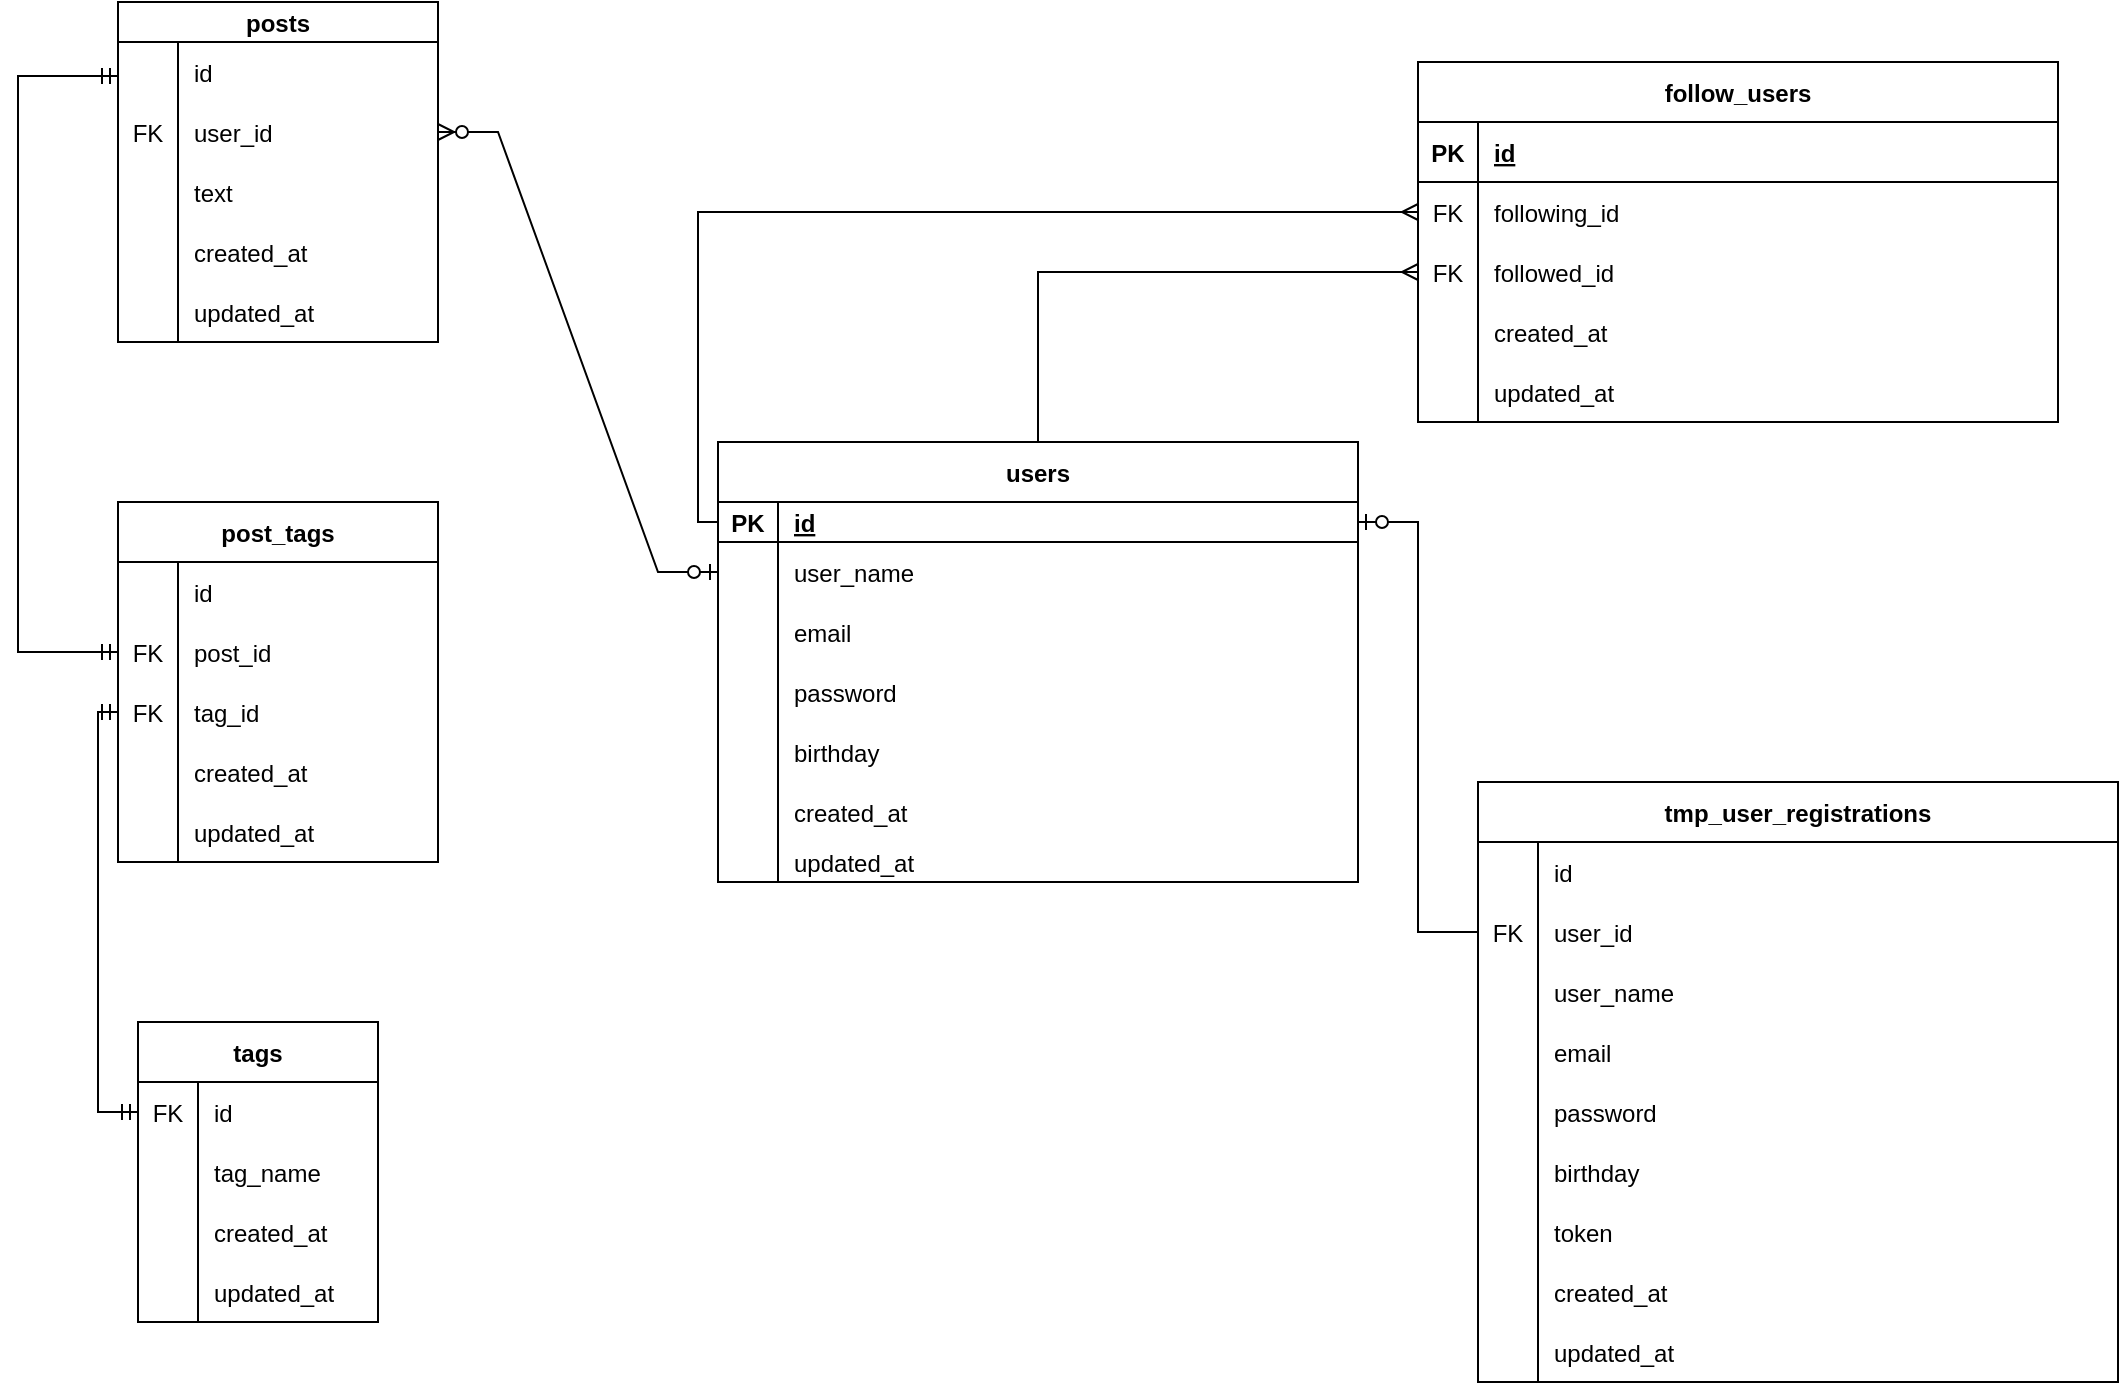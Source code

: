 <mxfile version="20.6.0" type="device"><diagram id="R2lEEEUBdFMjLlhIrx00" name="Page-1"><mxGraphModel dx="1038" dy="539" grid="1" gridSize="10" guides="1" tooltips="1" connect="1" arrows="1" fold="1" page="1" pageScale="1" pageWidth="1169" pageHeight="827" math="0" shadow="0" extFonts="Permanent Marker^https://fonts.googleapis.com/css?family=Permanent+Marker"><root><mxCell id="0"/><mxCell id="1" parent="0"/><mxCell id="C-Agf7aesDz0d-9q3LME-55" value="users" style="shape=table;startSize=30;container=1;collapsible=1;childLayout=tableLayout;fixedRows=1;rowLines=0;fontStyle=1;align=center;resizeLast=1;" parent="1" vertex="1"><mxGeometry x="460" y="260" width="320" height="220" as="geometry"/></mxCell><mxCell id="C-Agf7aesDz0d-9q3LME-56" value="" style="shape=tableRow;horizontal=0;startSize=0;swimlaneHead=0;swimlaneBody=0;fillColor=none;collapsible=0;dropTarget=0;points=[[0,0.5],[1,0.5]];portConstraint=eastwest;top=0;left=0;right=0;bottom=1;" parent="C-Agf7aesDz0d-9q3LME-55" vertex="1"><mxGeometry y="30" width="320" height="20" as="geometry"/></mxCell><mxCell id="C-Agf7aesDz0d-9q3LME-57" value="PK" style="shape=partialRectangle;overflow=hidden;connectable=0;fillColor=none;top=0;left=0;bottom=0;right=0;fontStyle=1;" parent="C-Agf7aesDz0d-9q3LME-56" vertex="1"><mxGeometry width="30" height="20" as="geometry"><mxRectangle width="30" height="20" as="alternateBounds"/></mxGeometry></mxCell><mxCell id="C-Agf7aesDz0d-9q3LME-58" value="id" style="shape=partialRectangle;overflow=hidden;connectable=0;fillColor=none;align=left;top=0;left=0;bottom=0;right=0;spacingLeft=6;fontStyle=5;" parent="C-Agf7aesDz0d-9q3LME-56" vertex="1"><mxGeometry x="30" width="290" height="20" as="geometry"><mxRectangle width="290" height="20" as="alternateBounds"/></mxGeometry></mxCell><mxCell id="C-Agf7aesDz0d-9q3LME-59" value="" style="shape=tableRow;horizontal=0;startSize=0;swimlaneHead=0;swimlaneBody=0;fillColor=none;collapsible=0;dropTarget=0;points=[[0,0.5],[1,0.5]];portConstraint=eastwest;top=0;left=0;right=0;bottom=0;" parent="C-Agf7aesDz0d-9q3LME-55" vertex="1"><mxGeometry y="50" width="320" height="30" as="geometry"/></mxCell><mxCell id="C-Agf7aesDz0d-9q3LME-60" value="" style="shape=partialRectangle;overflow=hidden;connectable=0;fillColor=none;top=0;left=0;bottom=0;right=0;" parent="C-Agf7aesDz0d-9q3LME-59" vertex="1"><mxGeometry width="30" height="30" as="geometry"><mxRectangle width="30" height="30" as="alternateBounds"/></mxGeometry></mxCell><mxCell id="C-Agf7aesDz0d-9q3LME-61" value="user_name " style="shape=partialRectangle;overflow=hidden;connectable=0;fillColor=none;align=left;top=0;left=0;bottom=0;right=0;spacingLeft=6;" parent="C-Agf7aesDz0d-9q3LME-59" vertex="1"><mxGeometry x="30" width="290" height="30" as="geometry"><mxRectangle width="290" height="30" as="alternateBounds"/></mxGeometry></mxCell><mxCell id="C-Agf7aesDz0d-9q3LME-62" value="" style="shape=tableRow;horizontal=0;startSize=0;swimlaneHead=0;swimlaneBody=0;fillColor=none;collapsible=0;dropTarget=0;points=[[0,0.5],[1,0.5]];portConstraint=eastwest;top=0;left=0;right=0;bottom=0;" parent="C-Agf7aesDz0d-9q3LME-55" vertex="1"><mxGeometry y="80" width="320" height="30" as="geometry"/></mxCell><mxCell id="C-Agf7aesDz0d-9q3LME-63" value="" style="shape=partialRectangle;overflow=hidden;connectable=0;fillColor=none;top=0;left=0;bottom=0;right=0;" parent="C-Agf7aesDz0d-9q3LME-62" vertex="1"><mxGeometry width="30" height="30" as="geometry"><mxRectangle width="30" height="30" as="alternateBounds"/></mxGeometry></mxCell><mxCell id="C-Agf7aesDz0d-9q3LME-64" value="email" style="shape=partialRectangle;overflow=hidden;connectable=0;fillColor=none;align=left;top=0;left=0;bottom=0;right=0;spacingLeft=6;" parent="C-Agf7aesDz0d-9q3LME-62" vertex="1"><mxGeometry x="30" width="290" height="30" as="geometry"><mxRectangle width="290" height="30" as="alternateBounds"/></mxGeometry></mxCell><mxCell id="C-Agf7aesDz0d-9q3LME-65" value="" style="shape=tableRow;horizontal=0;startSize=0;swimlaneHead=0;swimlaneBody=0;fillColor=none;collapsible=0;dropTarget=0;points=[[0,0.5],[1,0.5]];portConstraint=eastwest;top=0;left=0;right=0;bottom=0;" parent="C-Agf7aesDz0d-9q3LME-55" vertex="1"><mxGeometry y="110" width="320" height="30" as="geometry"/></mxCell><mxCell id="C-Agf7aesDz0d-9q3LME-66" value="" style="shape=partialRectangle;overflow=hidden;connectable=0;fillColor=none;top=0;left=0;bottom=0;right=0;" parent="C-Agf7aesDz0d-9q3LME-65" vertex="1"><mxGeometry width="30" height="30" as="geometry"><mxRectangle width="30" height="30" as="alternateBounds"/></mxGeometry></mxCell><mxCell id="C-Agf7aesDz0d-9q3LME-67" value="password" style="shape=partialRectangle;overflow=hidden;connectable=0;fillColor=none;align=left;top=0;left=0;bottom=0;right=0;spacingLeft=6;" parent="C-Agf7aesDz0d-9q3LME-65" vertex="1"><mxGeometry x="30" width="290" height="30" as="geometry"><mxRectangle width="290" height="30" as="alternateBounds"/></mxGeometry></mxCell><mxCell id="C-Agf7aesDz0d-9q3LME-68" value="" style="shape=tableRow;horizontal=0;startSize=0;swimlaneHead=0;swimlaneBody=0;fillColor=none;collapsible=0;dropTarget=0;points=[[0,0.5],[1,0.5]];portConstraint=eastwest;top=0;left=0;right=0;bottom=0;" parent="C-Agf7aesDz0d-9q3LME-55" vertex="1"><mxGeometry y="140" width="320" height="30" as="geometry"/></mxCell><mxCell id="C-Agf7aesDz0d-9q3LME-69" value="" style="shape=partialRectangle;overflow=hidden;connectable=0;fillColor=none;top=0;left=0;bottom=0;right=0;" parent="C-Agf7aesDz0d-9q3LME-68" vertex="1"><mxGeometry width="30" height="30" as="geometry"><mxRectangle width="30" height="30" as="alternateBounds"/></mxGeometry></mxCell><mxCell id="C-Agf7aesDz0d-9q3LME-70" value="birthday" style="shape=partialRectangle;overflow=hidden;connectable=0;fillColor=none;align=left;top=0;left=0;bottom=0;right=0;spacingLeft=6;" parent="C-Agf7aesDz0d-9q3LME-68" vertex="1"><mxGeometry x="30" width="290" height="30" as="geometry"><mxRectangle width="290" height="30" as="alternateBounds"/></mxGeometry></mxCell><mxCell id="C-Agf7aesDz0d-9q3LME-71" value="" style="shape=tableRow;horizontal=0;startSize=0;swimlaneHead=0;swimlaneBody=0;fillColor=none;collapsible=0;dropTarget=0;points=[[0,0.5],[1,0.5]];portConstraint=eastwest;top=0;left=0;right=0;bottom=0;" parent="C-Agf7aesDz0d-9q3LME-55" vertex="1"><mxGeometry y="170" width="320" height="30" as="geometry"/></mxCell><mxCell id="C-Agf7aesDz0d-9q3LME-72" value="" style="shape=partialRectangle;overflow=hidden;connectable=0;fillColor=none;top=0;left=0;bottom=0;right=0;" parent="C-Agf7aesDz0d-9q3LME-71" vertex="1"><mxGeometry width="30" height="30" as="geometry"><mxRectangle width="30" height="30" as="alternateBounds"/></mxGeometry></mxCell><mxCell id="C-Agf7aesDz0d-9q3LME-73" value="created_at" style="shape=partialRectangle;overflow=hidden;connectable=0;fillColor=none;align=left;top=0;left=0;bottom=0;right=0;spacingLeft=6;" parent="C-Agf7aesDz0d-9q3LME-71" vertex="1"><mxGeometry x="30" width="290" height="30" as="geometry"><mxRectangle width="290" height="30" as="alternateBounds"/></mxGeometry></mxCell><mxCell id="C-Agf7aesDz0d-9q3LME-74" value="" style="shape=tableRow;horizontal=0;startSize=0;swimlaneHead=0;swimlaneBody=0;fillColor=none;collapsible=0;dropTarget=0;points=[[0,0.5],[1,0.5]];portConstraint=eastwest;top=0;left=0;right=0;bottom=0;" parent="C-Agf7aesDz0d-9q3LME-55" vertex="1"><mxGeometry y="200" width="320" height="20" as="geometry"/></mxCell><mxCell id="C-Agf7aesDz0d-9q3LME-75" value="" style="shape=partialRectangle;overflow=hidden;connectable=0;fillColor=none;top=0;left=0;bottom=0;right=0;" parent="C-Agf7aesDz0d-9q3LME-74" vertex="1"><mxGeometry width="30" height="20" as="geometry"><mxRectangle width="30" height="20" as="alternateBounds"/></mxGeometry></mxCell><mxCell id="C-Agf7aesDz0d-9q3LME-76" value="updated_at" style="shape=partialRectangle;overflow=hidden;connectable=0;fillColor=none;align=left;top=0;left=0;bottom=0;right=0;spacingLeft=6;" parent="C-Agf7aesDz0d-9q3LME-74" vertex="1"><mxGeometry x="30" width="290" height="20" as="geometry"><mxRectangle width="290" height="20" as="alternateBounds"/></mxGeometry></mxCell><mxCell id="gJpqxxcODaMfAegwMr7D-1" value="follow_users" style="shape=table;startSize=30;container=1;collapsible=1;childLayout=tableLayout;fixedRows=1;rowLines=0;fontStyle=1;align=center;resizeLast=1;" vertex="1" parent="1"><mxGeometry x="810" y="70" width="320" height="180" as="geometry"/></mxCell><mxCell id="gJpqxxcODaMfAegwMr7D-2" value="" style="shape=tableRow;horizontal=0;startSize=0;swimlaneHead=0;swimlaneBody=0;fillColor=none;collapsible=0;dropTarget=0;points=[[0,0.5],[1,0.5]];portConstraint=eastwest;top=0;left=0;right=0;bottom=1;" vertex="1" parent="gJpqxxcODaMfAegwMr7D-1"><mxGeometry y="30" width="320" height="30" as="geometry"/></mxCell><mxCell id="gJpqxxcODaMfAegwMr7D-3" value="PK" style="shape=partialRectangle;overflow=hidden;connectable=0;fillColor=none;top=0;left=0;bottom=0;right=0;fontStyle=1;" vertex="1" parent="gJpqxxcODaMfAegwMr7D-2"><mxGeometry width="30" height="30" as="geometry"><mxRectangle width="30" height="30" as="alternateBounds"/></mxGeometry></mxCell><mxCell id="gJpqxxcODaMfAegwMr7D-4" value="id" style="shape=partialRectangle;overflow=hidden;connectable=0;fillColor=none;align=left;top=0;left=0;bottom=0;right=0;spacingLeft=6;fontStyle=5;" vertex="1" parent="gJpqxxcODaMfAegwMr7D-2"><mxGeometry x="30" width="290" height="30" as="geometry"><mxRectangle width="290" height="30" as="alternateBounds"/></mxGeometry></mxCell><mxCell id="gJpqxxcODaMfAegwMr7D-5" value="" style="shape=tableRow;horizontal=0;startSize=0;swimlaneHead=0;swimlaneBody=0;fillColor=none;collapsible=0;dropTarget=0;points=[[0,0.5],[1,0.5]];portConstraint=eastwest;top=0;left=0;right=0;bottom=0;" vertex="1" parent="gJpqxxcODaMfAegwMr7D-1"><mxGeometry y="60" width="320" height="30" as="geometry"/></mxCell><mxCell id="gJpqxxcODaMfAegwMr7D-6" value="FK" style="shape=partialRectangle;overflow=hidden;connectable=0;fillColor=none;top=0;left=0;bottom=0;right=0;" vertex="1" parent="gJpqxxcODaMfAegwMr7D-5"><mxGeometry width="30" height="30" as="geometry"><mxRectangle width="30" height="30" as="alternateBounds"/></mxGeometry></mxCell><mxCell id="gJpqxxcODaMfAegwMr7D-7" value="following_id" style="shape=partialRectangle;overflow=hidden;connectable=0;fillColor=none;align=left;top=0;left=0;bottom=0;right=0;spacingLeft=6;" vertex="1" parent="gJpqxxcODaMfAegwMr7D-5"><mxGeometry x="30" width="290" height="30" as="geometry"><mxRectangle width="290" height="30" as="alternateBounds"/></mxGeometry></mxCell><mxCell id="gJpqxxcODaMfAegwMr7D-8" value="" style="shape=tableRow;horizontal=0;startSize=0;swimlaneHead=0;swimlaneBody=0;fillColor=none;collapsible=0;dropTarget=0;points=[[0,0.5],[1,0.5]];portConstraint=eastwest;top=0;left=0;right=0;bottom=0;" vertex="1" parent="gJpqxxcODaMfAegwMr7D-1"><mxGeometry y="90" width="320" height="30" as="geometry"/></mxCell><mxCell id="gJpqxxcODaMfAegwMr7D-9" value="FK" style="shape=partialRectangle;overflow=hidden;connectable=0;fillColor=none;top=0;left=0;bottom=0;right=0;" vertex="1" parent="gJpqxxcODaMfAegwMr7D-8"><mxGeometry width="30" height="30" as="geometry"><mxRectangle width="30" height="30" as="alternateBounds"/></mxGeometry></mxCell><mxCell id="gJpqxxcODaMfAegwMr7D-10" value="followed_id" style="shape=partialRectangle;overflow=hidden;connectable=0;fillColor=none;align=left;top=0;left=0;bottom=0;right=0;spacingLeft=6;" vertex="1" parent="gJpqxxcODaMfAegwMr7D-8"><mxGeometry x="30" width="290" height="30" as="geometry"><mxRectangle width="290" height="30" as="alternateBounds"/></mxGeometry></mxCell><mxCell id="gJpqxxcODaMfAegwMr7D-11" value="" style="shape=tableRow;horizontal=0;startSize=0;swimlaneHead=0;swimlaneBody=0;fillColor=none;collapsible=0;dropTarget=0;points=[[0,0.5],[1,0.5]];portConstraint=eastwest;top=0;left=0;right=0;bottom=0;" vertex="1" parent="gJpqxxcODaMfAegwMr7D-1"><mxGeometry y="120" width="320" height="30" as="geometry"/></mxCell><mxCell id="gJpqxxcODaMfAegwMr7D-12" value="" style="shape=partialRectangle;overflow=hidden;connectable=0;fillColor=none;top=0;left=0;bottom=0;right=0;" vertex="1" parent="gJpqxxcODaMfAegwMr7D-11"><mxGeometry width="30" height="30" as="geometry"><mxRectangle width="30" height="30" as="alternateBounds"/></mxGeometry></mxCell><mxCell id="gJpqxxcODaMfAegwMr7D-13" value="created_at" style="shape=partialRectangle;overflow=hidden;connectable=0;fillColor=none;align=left;top=0;left=0;bottom=0;right=0;spacingLeft=6;" vertex="1" parent="gJpqxxcODaMfAegwMr7D-11"><mxGeometry x="30" width="290" height="30" as="geometry"><mxRectangle width="290" height="30" as="alternateBounds"/></mxGeometry></mxCell><mxCell id="gJpqxxcODaMfAegwMr7D-14" value="" style="shape=tableRow;horizontal=0;startSize=0;swimlaneHead=0;swimlaneBody=0;fillColor=none;collapsible=0;dropTarget=0;points=[[0,0.5],[1,0.5]];portConstraint=eastwest;top=0;left=0;right=0;bottom=0;" vertex="1" parent="gJpqxxcODaMfAegwMr7D-1"><mxGeometry y="150" width="320" height="30" as="geometry"/></mxCell><mxCell id="gJpqxxcODaMfAegwMr7D-15" value="" style="shape=partialRectangle;overflow=hidden;connectable=0;fillColor=none;top=0;left=0;bottom=0;right=0;" vertex="1" parent="gJpqxxcODaMfAegwMr7D-14"><mxGeometry width="30" height="30" as="geometry"><mxRectangle width="30" height="30" as="alternateBounds"/></mxGeometry></mxCell><mxCell id="gJpqxxcODaMfAegwMr7D-16" value="updated_at" style="shape=partialRectangle;overflow=hidden;connectable=0;fillColor=none;align=left;top=0;left=0;bottom=0;right=0;spacingLeft=6;" vertex="1" parent="gJpqxxcODaMfAegwMr7D-14"><mxGeometry x="30" width="290" height="30" as="geometry"><mxRectangle width="290" height="30" as="alternateBounds"/></mxGeometry></mxCell><mxCell id="gJpqxxcODaMfAegwMr7D-29" value="posts" style="shape=table;startSize=20;container=1;collapsible=1;childLayout=tableLayout;fixedRows=1;rowLines=0;fontStyle=1;align=center;resizeLast=1;" vertex="1" parent="1"><mxGeometry x="160" y="40" width="160" height="170" as="geometry"/></mxCell><mxCell id="gJpqxxcODaMfAegwMr7D-30" value="" style="shape=tableRow;horizontal=0;startSize=0;swimlaneHead=0;swimlaneBody=0;fillColor=none;collapsible=0;dropTarget=0;points=[[0,0.5],[1,0.5]];portConstraint=eastwest;top=0;left=0;right=0;bottom=0;" vertex="1" parent="gJpqxxcODaMfAegwMr7D-29"><mxGeometry y="20" width="160" height="30" as="geometry"/></mxCell><mxCell id="gJpqxxcODaMfAegwMr7D-31" value="" style="shape=partialRectangle;overflow=hidden;connectable=0;fillColor=none;top=0;left=0;bottom=0;right=0;" vertex="1" parent="gJpqxxcODaMfAegwMr7D-30"><mxGeometry width="30" height="30" as="geometry"><mxRectangle width="30" height="30" as="alternateBounds"/></mxGeometry></mxCell><mxCell id="gJpqxxcODaMfAegwMr7D-32" value="id" style="shape=partialRectangle;overflow=hidden;connectable=0;fillColor=none;align=left;top=0;left=0;bottom=0;right=0;spacingLeft=6;" vertex="1" parent="gJpqxxcODaMfAegwMr7D-30"><mxGeometry x="30" width="130" height="30" as="geometry"><mxRectangle width="130" height="30" as="alternateBounds"/></mxGeometry></mxCell><mxCell id="gJpqxxcODaMfAegwMr7D-33" value="" style="shape=tableRow;horizontal=0;startSize=0;swimlaneHead=0;swimlaneBody=0;fillColor=none;collapsible=0;dropTarget=0;points=[[0,0.5],[1,0.5]];portConstraint=eastwest;top=0;left=0;right=0;bottom=0;" vertex="1" parent="gJpqxxcODaMfAegwMr7D-29"><mxGeometry y="50" width="160" height="30" as="geometry"/></mxCell><mxCell id="gJpqxxcODaMfAegwMr7D-34" value="FK" style="shape=partialRectangle;overflow=hidden;connectable=0;fillColor=none;top=0;left=0;bottom=0;right=0;" vertex="1" parent="gJpqxxcODaMfAegwMr7D-33"><mxGeometry width="30" height="30" as="geometry"><mxRectangle width="30" height="30" as="alternateBounds"/></mxGeometry></mxCell><mxCell id="gJpqxxcODaMfAegwMr7D-35" value="user_id" style="shape=partialRectangle;overflow=hidden;connectable=0;fillColor=none;align=left;top=0;left=0;bottom=0;right=0;spacingLeft=6;" vertex="1" parent="gJpqxxcODaMfAegwMr7D-33"><mxGeometry x="30" width="130" height="30" as="geometry"><mxRectangle width="130" height="30" as="alternateBounds"/></mxGeometry></mxCell><mxCell id="gJpqxxcODaMfAegwMr7D-36" value="" style="shape=tableRow;horizontal=0;startSize=0;swimlaneHead=0;swimlaneBody=0;fillColor=none;collapsible=0;dropTarget=0;points=[[0,0.5],[1,0.5]];portConstraint=eastwest;top=0;left=0;right=0;bottom=0;" vertex="1" parent="gJpqxxcODaMfAegwMr7D-29"><mxGeometry y="80" width="160" height="30" as="geometry"/></mxCell><mxCell id="gJpqxxcODaMfAegwMr7D-37" value="" style="shape=partialRectangle;overflow=hidden;connectable=0;fillColor=none;top=0;left=0;bottom=0;right=0;" vertex="1" parent="gJpqxxcODaMfAegwMr7D-36"><mxGeometry width="30" height="30" as="geometry"><mxRectangle width="30" height="30" as="alternateBounds"/></mxGeometry></mxCell><mxCell id="gJpqxxcODaMfAegwMr7D-38" value="text" style="shape=partialRectangle;overflow=hidden;connectable=0;fillColor=none;align=left;top=0;left=0;bottom=0;right=0;spacingLeft=6;" vertex="1" parent="gJpqxxcODaMfAegwMr7D-36"><mxGeometry x="30" width="130" height="30" as="geometry"><mxRectangle width="130" height="30" as="alternateBounds"/></mxGeometry></mxCell><mxCell id="gJpqxxcODaMfAegwMr7D-39" value="" style="shape=tableRow;horizontal=0;startSize=0;swimlaneHead=0;swimlaneBody=0;fillColor=none;collapsible=0;dropTarget=0;points=[[0,0.5],[1,0.5]];portConstraint=eastwest;top=0;left=0;right=0;bottom=0;" vertex="1" parent="gJpqxxcODaMfAegwMr7D-29"><mxGeometry y="110" width="160" height="30" as="geometry"/></mxCell><mxCell id="gJpqxxcODaMfAegwMr7D-40" value="" style="shape=partialRectangle;overflow=hidden;connectable=0;fillColor=none;top=0;left=0;bottom=0;right=0;" vertex="1" parent="gJpqxxcODaMfAegwMr7D-39"><mxGeometry width="30" height="30" as="geometry"><mxRectangle width="30" height="30" as="alternateBounds"/></mxGeometry></mxCell><mxCell id="gJpqxxcODaMfAegwMr7D-41" value="created_at" style="shape=partialRectangle;overflow=hidden;connectable=0;fillColor=none;align=left;top=0;left=0;bottom=0;right=0;spacingLeft=6;" vertex="1" parent="gJpqxxcODaMfAegwMr7D-39"><mxGeometry x="30" width="130" height="30" as="geometry"><mxRectangle width="130" height="30" as="alternateBounds"/></mxGeometry></mxCell><mxCell id="gJpqxxcODaMfAegwMr7D-42" value="" style="shape=tableRow;horizontal=0;startSize=0;swimlaneHead=0;swimlaneBody=0;fillColor=none;collapsible=0;dropTarget=0;points=[[0,0.5],[1,0.5]];portConstraint=eastwest;top=0;left=0;right=0;bottom=0;" vertex="1" parent="gJpqxxcODaMfAegwMr7D-29"><mxGeometry y="140" width="160" height="30" as="geometry"/></mxCell><mxCell id="gJpqxxcODaMfAegwMr7D-43" value="" style="shape=partialRectangle;overflow=hidden;connectable=0;fillColor=none;top=0;left=0;bottom=0;right=0;" vertex="1" parent="gJpqxxcODaMfAegwMr7D-42"><mxGeometry width="30" height="30" as="geometry"><mxRectangle width="30" height="30" as="alternateBounds"/></mxGeometry></mxCell><mxCell id="gJpqxxcODaMfAegwMr7D-44" value="updated_at" style="shape=partialRectangle;overflow=hidden;connectable=0;fillColor=none;align=left;top=0;left=0;bottom=0;right=0;spacingLeft=6;" vertex="1" parent="gJpqxxcODaMfAegwMr7D-42"><mxGeometry x="30" width="130" height="30" as="geometry"><mxRectangle width="130" height="30" as="alternateBounds"/></mxGeometry></mxCell><mxCell id="gJpqxxcODaMfAegwMr7D-45" value="post_tags" style="shape=table;startSize=30;container=1;collapsible=1;childLayout=tableLayout;fixedRows=1;rowLines=0;fontStyle=1;align=center;resizeLast=1;" vertex="1" parent="1"><mxGeometry x="160" y="290" width="160" height="180" as="geometry"/></mxCell><mxCell id="gJpqxxcODaMfAegwMr7D-46" value="" style="shape=tableRow;horizontal=0;startSize=0;swimlaneHead=0;swimlaneBody=0;fillColor=none;collapsible=0;dropTarget=0;points=[[0,0.5],[1,0.5]];portConstraint=eastwest;top=0;left=0;right=0;bottom=0;" vertex="1" parent="gJpqxxcODaMfAegwMr7D-45"><mxGeometry y="30" width="160" height="30" as="geometry"/></mxCell><mxCell id="gJpqxxcODaMfAegwMr7D-47" value="" style="shape=partialRectangle;overflow=hidden;connectable=0;fillColor=none;top=0;left=0;bottom=0;right=0;" vertex="1" parent="gJpqxxcODaMfAegwMr7D-46"><mxGeometry width="30" height="30" as="geometry"><mxRectangle width="30" height="30" as="alternateBounds"/></mxGeometry></mxCell><mxCell id="gJpqxxcODaMfAegwMr7D-48" value="id" style="shape=partialRectangle;overflow=hidden;connectable=0;fillColor=none;align=left;top=0;left=0;bottom=0;right=0;spacingLeft=6;" vertex="1" parent="gJpqxxcODaMfAegwMr7D-46"><mxGeometry x="30" width="130" height="30" as="geometry"><mxRectangle width="130" height="30" as="alternateBounds"/></mxGeometry></mxCell><mxCell id="gJpqxxcODaMfAegwMr7D-49" value="" style="shape=tableRow;horizontal=0;startSize=0;swimlaneHead=0;swimlaneBody=0;fillColor=none;collapsible=0;dropTarget=0;points=[[0,0.5],[1,0.5]];portConstraint=eastwest;top=0;left=0;right=0;bottom=0;" vertex="1" parent="gJpqxxcODaMfAegwMr7D-45"><mxGeometry y="60" width="160" height="30" as="geometry"/></mxCell><mxCell id="gJpqxxcODaMfAegwMr7D-50" value="FK" style="shape=partialRectangle;overflow=hidden;connectable=0;fillColor=none;top=0;left=0;bottom=0;right=0;" vertex="1" parent="gJpqxxcODaMfAegwMr7D-49"><mxGeometry width="30" height="30" as="geometry"><mxRectangle width="30" height="30" as="alternateBounds"/></mxGeometry></mxCell><mxCell id="gJpqxxcODaMfAegwMr7D-51" value="post_id" style="shape=partialRectangle;overflow=hidden;connectable=0;fillColor=none;align=left;top=0;left=0;bottom=0;right=0;spacingLeft=6;" vertex="1" parent="gJpqxxcODaMfAegwMr7D-49"><mxGeometry x="30" width="130" height="30" as="geometry"><mxRectangle width="130" height="30" as="alternateBounds"/></mxGeometry></mxCell><mxCell id="gJpqxxcODaMfAegwMr7D-52" value="" style="shape=tableRow;horizontal=0;startSize=0;swimlaneHead=0;swimlaneBody=0;fillColor=none;collapsible=0;dropTarget=0;points=[[0,0.5],[1,0.5]];portConstraint=eastwest;top=0;left=0;right=0;bottom=0;" vertex="1" parent="gJpqxxcODaMfAegwMr7D-45"><mxGeometry y="90" width="160" height="30" as="geometry"/></mxCell><mxCell id="gJpqxxcODaMfAegwMr7D-53" value="FK" style="shape=partialRectangle;overflow=hidden;connectable=0;fillColor=none;top=0;left=0;bottom=0;right=0;" vertex="1" parent="gJpqxxcODaMfAegwMr7D-52"><mxGeometry width="30" height="30" as="geometry"><mxRectangle width="30" height="30" as="alternateBounds"/></mxGeometry></mxCell><mxCell id="gJpqxxcODaMfAegwMr7D-54" value="tag_id" style="shape=partialRectangle;overflow=hidden;connectable=0;fillColor=none;align=left;top=0;left=0;bottom=0;right=0;spacingLeft=6;" vertex="1" parent="gJpqxxcODaMfAegwMr7D-52"><mxGeometry x="30" width="130" height="30" as="geometry"><mxRectangle width="130" height="30" as="alternateBounds"/></mxGeometry></mxCell><mxCell id="gJpqxxcODaMfAegwMr7D-55" value="" style="shape=tableRow;horizontal=0;startSize=0;swimlaneHead=0;swimlaneBody=0;fillColor=none;collapsible=0;dropTarget=0;points=[[0,0.5],[1,0.5]];portConstraint=eastwest;top=0;left=0;right=0;bottom=0;" vertex="1" parent="gJpqxxcODaMfAegwMr7D-45"><mxGeometry y="120" width="160" height="30" as="geometry"/></mxCell><mxCell id="gJpqxxcODaMfAegwMr7D-56" value="" style="shape=partialRectangle;overflow=hidden;connectable=0;fillColor=none;top=0;left=0;bottom=0;right=0;" vertex="1" parent="gJpqxxcODaMfAegwMr7D-55"><mxGeometry width="30" height="30" as="geometry"><mxRectangle width="30" height="30" as="alternateBounds"/></mxGeometry></mxCell><mxCell id="gJpqxxcODaMfAegwMr7D-57" value="created_at" style="shape=partialRectangle;overflow=hidden;connectable=0;fillColor=none;align=left;top=0;left=0;bottom=0;right=0;spacingLeft=6;" vertex="1" parent="gJpqxxcODaMfAegwMr7D-55"><mxGeometry x="30" width="130" height="30" as="geometry"><mxRectangle width="130" height="30" as="alternateBounds"/></mxGeometry></mxCell><mxCell id="gJpqxxcODaMfAegwMr7D-58" value="" style="shape=tableRow;horizontal=0;startSize=0;swimlaneHead=0;swimlaneBody=0;fillColor=none;collapsible=0;dropTarget=0;points=[[0,0.5],[1,0.5]];portConstraint=eastwest;top=0;left=0;right=0;bottom=0;" vertex="1" parent="gJpqxxcODaMfAegwMr7D-45"><mxGeometry y="150" width="160" height="30" as="geometry"/></mxCell><mxCell id="gJpqxxcODaMfAegwMr7D-59" value="" style="shape=partialRectangle;overflow=hidden;connectable=0;fillColor=none;top=0;left=0;bottom=0;right=0;" vertex="1" parent="gJpqxxcODaMfAegwMr7D-58"><mxGeometry width="30" height="30" as="geometry"><mxRectangle width="30" height="30" as="alternateBounds"/></mxGeometry></mxCell><mxCell id="gJpqxxcODaMfAegwMr7D-60" value="updated_at" style="shape=partialRectangle;overflow=hidden;connectable=0;fillColor=none;align=left;top=0;left=0;bottom=0;right=0;spacingLeft=6;" vertex="1" parent="gJpqxxcODaMfAegwMr7D-58"><mxGeometry x="30" width="130" height="30" as="geometry"><mxRectangle width="130" height="30" as="alternateBounds"/></mxGeometry></mxCell><mxCell id="gJpqxxcODaMfAegwMr7D-61" value="tags" style="shape=table;startSize=30;container=1;collapsible=1;childLayout=tableLayout;fixedRows=1;rowLines=0;fontStyle=1;align=center;resizeLast=1;" vertex="1" parent="1"><mxGeometry x="170" y="550" width="120" height="150" as="geometry"/></mxCell><mxCell id="gJpqxxcODaMfAegwMr7D-62" value="" style="shape=tableRow;horizontal=0;startSize=0;swimlaneHead=0;swimlaneBody=0;fillColor=none;collapsible=0;dropTarget=0;points=[[0,0.5],[1,0.5]];portConstraint=eastwest;top=0;left=0;right=0;bottom=0;" vertex="1" parent="gJpqxxcODaMfAegwMr7D-61"><mxGeometry y="30" width="120" height="30" as="geometry"/></mxCell><mxCell id="gJpqxxcODaMfAegwMr7D-63" value="FK" style="shape=partialRectangle;overflow=hidden;connectable=0;fillColor=none;top=0;left=0;bottom=0;right=0;" vertex="1" parent="gJpqxxcODaMfAegwMr7D-62"><mxGeometry width="30" height="30" as="geometry"><mxRectangle width="30" height="30" as="alternateBounds"/></mxGeometry></mxCell><mxCell id="gJpqxxcODaMfAegwMr7D-64" value="id" style="shape=partialRectangle;overflow=hidden;connectable=0;fillColor=none;align=left;top=0;left=0;bottom=0;right=0;spacingLeft=6;" vertex="1" parent="gJpqxxcODaMfAegwMr7D-62"><mxGeometry x="30" width="90" height="30" as="geometry"><mxRectangle width="90" height="30" as="alternateBounds"/></mxGeometry></mxCell><mxCell id="gJpqxxcODaMfAegwMr7D-65" value="" style="shape=tableRow;horizontal=0;startSize=0;swimlaneHead=0;swimlaneBody=0;fillColor=none;collapsible=0;dropTarget=0;points=[[0,0.5],[1,0.5]];portConstraint=eastwest;top=0;left=0;right=0;bottom=0;" vertex="1" parent="gJpqxxcODaMfAegwMr7D-61"><mxGeometry y="60" width="120" height="30" as="geometry"/></mxCell><mxCell id="gJpqxxcODaMfAegwMr7D-66" value="" style="shape=partialRectangle;overflow=hidden;connectable=0;fillColor=none;top=0;left=0;bottom=0;right=0;" vertex="1" parent="gJpqxxcODaMfAegwMr7D-65"><mxGeometry width="30" height="30" as="geometry"><mxRectangle width="30" height="30" as="alternateBounds"/></mxGeometry></mxCell><mxCell id="gJpqxxcODaMfAegwMr7D-67" value="tag_name" style="shape=partialRectangle;overflow=hidden;connectable=0;fillColor=none;align=left;top=0;left=0;bottom=0;right=0;spacingLeft=6;" vertex="1" parent="gJpqxxcODaMfAegwMr7D-65"><mxGeometry x="30" width="90" height="30" as="geometry"><mxRectangle width="90" height="30" as="alternateBounds"/></mxGeometry></mxCell><mxCell id="gJpqxxcODaMfAegwMr7D-68" value="" style="shape=tableRow;horizontal=0;startSize=0;swimlaneHead=0;swimlaneBody=0;fillColor=none;collapsible=0;dropTarget=0;points=[[0,0.5],[1,0.5]];portConstraint=eastwest;top=0;left=0;right=0;bottom=0;" vertex="1" parent="gJpqxxcODaMfAegwMr7D-61"><mxGeometry y="90" width="120" height="30" as="geometry"/></mxCell><mxCell id="gJpqxxcODaMfAegwMr7D-69" value="" style="shape=partialRectangle;overflow=hidden;connectable=0;fillColor=none;top=0;left=0;bottom=0;right=0;" vertex="1" parent="gJpqxxcODaMfAegwMr7D-68"><mxGeometry width="30" height="30" as="geometry"><mxRectangle width="30" height="30" as="alternateBounds"/></mxGeometry></mxCell><mxCell id="gJpqxxcODaMfAegwMr7D-70" value="created_at" style="shape=partialRectangle;overflow=hidden;connectable=0;fillColor=none;align=left;top=0;left=0;bottom=0;right=0;spacingLeft=6;" vertex="1" parent="gJpqxxcODaMfAegwMr7D-68"><mxGeometry x="30" width="90" height="30" as="geometry"><mxRectangle width="90" height="30" as="alternateBounds"/></mxGeometry></mxCell><mxCell id="gJpqxxcODaMfAegwMr7D-71" value="" style="shape=tableRow;horizontal=0;startSize=0;swimlaneHead=0;swimlaneBody=0;fillColor=none;collapsible=0;dropTarget=0;points=[[0,0.5],[1,0.5]];portConstraint=eastwest;top=0;left=0;right=0;bottom=0;" vertex="1" parent="gJpqxxcODaMfAegwMr7D-61"><mxGeometry y="120" width="120" height="30" as="geometry"/></mxCell><mxCell id="gJpqxxcODaMfAegwMr7D-72" value="" style="shape=partialRectangle;overflow=hidden;connectable=0;fillColor=none;top=0;left=0;bottom=0;right=0;" vertex="1" parent="gJpqxxcODaMfAegwMr7D-71"><mxGeometry width="30" height="30" as="geometry"><mxRectangle width="30" height="30" as="alternateBounds"/></mxGeometry></mxCell><mxCell id="gJpqxxcODaMfAegwMr7D-73" value="updated_at" style="shape=partialRectangle;overflow=hidden;connectable=0;fillColor=none;align=left;top=0;left=0;bottom=0;right=0;spacingLeft=6;" vertex="1" parent="gJpqxxcODaMfAegwMr7D-71"><mxGeometry x="30" width="90" height="30" as="geometry"><mxRectangle width="90" height="30" as="alternateBounds"/></mxGeometry></mxCell><mxCell id="gJpqxxcODaMfAegwMr7D-74" value="tmp_user_registrations" style="shape=table;startSize=30;container=1;collapsible=1;childLayout=tableLayout;fixedRows=1;rowLines=0;fontStyle=1;align=center;resizeLast=1;" vertex="1" parent="1"><mxGeometry x="840" y="430" width="320" height="300" as="geometry"/></mxCell><mxCell id="gJpqxxcODaMfAegwMr7D-75" value="" style="shape=tableRow;horizontal=0;startSize=0;swimlaneHead=0;swimlaneBody=0;fillColor=none;collapsible=0;dropTarget=0;points=[[0,0.5],[1,0.5]];portConstraint=eastwest;top=0;left=0;right=0;bottom=0;" vertex="1" parent="gJpqxxcODaMfAegwMr7D-74"><mxGeometry y="30" width="320" height="30" as="geometry"/></mxCell><mxCell id="gJpqxxcODaMfAegwMr7D-76" value="" style="shape=partialRectangle;overflow=hidden;connectable=0;fillColor=none;top=0;left=0;bottom=0;right=0;" vertex="1" parent="gJpqxxcODaMfAegwMr7D-75"><mxGeometry width="30" height="30" as="geometry"><mxRectangle width="30" height="30" as="alternateBounds"/></mxGeometry></mxCell><mxCell id="gJpqxxcODaMfAegwMr7D-77" value="id" style="shape=partialRectangle;overflow=hidden;connectable=0;fillColor=none;align=left;top=0;left=0;bottom=0;right=0;spacingLeft=6;" vertex="1" parent="gJpqxxcODaMfAegwMr7D-75"><mxGeometry x="30" width="290" height="30" as="geometry"><mxRectangle width="290" height="30" as="alternateBounds"/></mxGeometry></mxCell><mxCell id="gJpqxxcODaMfAegwMr7D-78" value="" style="shape=tableRow;horizontal=0;startSize=0;swimlaneHead=0;swimlaneBody=0;fillColor=none;collapsible=0;dropTarget=0;points=[[0,0.5],[1,0.5]];portConstraint=eastwest;top=0;left=0;right=0;bottom=0;" vertex="1" parent="gJpqxxcODaMfAegwMr7D-74"><mxGeometry y="60" width="320" height="30" as="geometry"/></mxCell><mxCell id="gJpqxxcODaMfAegwMr7D-79" value="FK" style="shape=partialRectangle;overflow=hidden;connectable=0;fillColor=none;top=0;left=0;bottom=0;right=0;" vertex="1" parent="gJpqxxcODaMfAegwMr7D-78"><mxGeometry width="30" height="30" as="geometry"><mxRectangle width="30" height="30" as="alternateBounds"/></mxGeometry></mxCell><mxCell id="gJpqxxcODaMfAegwMr7D-80" value="user_id" style="shape=partialRectangle;overflow=hidden;connectable=0;fillColor=none;align=left;top=0;left=0;bottom=0;right=0;spacingLeft=6;" vertex="1" parent="gJpqxxcODaMfAegwMr7D-78"><mxGeometry x="30" width="290" height="30" as="geometry"><mxRectangle width="290" height="30" as="alternateBounds"/></mxGeometry></mxCell><mxCell id="gJpqxxcODaMfAegwMr7D-81" value="" style="shape=tableRow;horizontal=0;startSize=0;swimlaneHead=0;swimlaneBody=0;fillColor=none;collapsible=0;dropTarget=0;points=[[0,0.5],[1,0.5]];portConstraint=eastwest;top=0;left=0;right=0;bottom=0;" vertex="1" parent="gJpqxxcODaMfAegwMr7D-74"><mxGeometry y="90" width="320" height="30" as="geometry"/></mxCell><mxCell id="gJpqxxcODaMfAegwMr7D-82" value="" style="shape=partialRectangle;overflow=hidden;connectable=0;fillColor=none;top=0;left=0;bottom=0;right=0;" vertex="1" parent="gJpqxxcODaMfAegwMr7D-81"><mxGeometry width="30" height="30" as="geometry"><mxRectangle width="30" height="30" as="alternateBounds"/></mxGeometry></mxCell><mxCell id="gJpqxxcODaMfAegwMr7D-83" value="user_name" style="shape=partialRectangle;overflow=hidden;connectable=0;fillColor=none;align=left;top=0;left=0;bottom=0;right=0;spacingLeft=6;" vertex="1" parent="gJpqxxcODaMfAegwMr7D-81"><mxGeometry x="30" width="290" height="30" as="geometry"><mxRectangle width="290" height="30" as="alternateBounds"/></mxGeometry></mxCell><mxCell id="gJpqxxcODaMfAegwMr7D-84" value="" style="shape=tableRow;horizontal=0;startSize=0;swimlaneHead=0;swimlaneBody=0;fillColor=none;collapsible=0;dropTarget=0;points=[[0,0.5],[1,0.5]];portConstraint=eastwest;top=0;left=0;right=0;bottom=0;" vertex="1" parent="gJpqxxcODaMfAegwMr7D-74"><mxGeometry y="120" width="320" height="30" as="geometry"/></mxCell><mxCell id="gJpqxxcODaMfAegwMr7D-85" value="" style="shape=partialRectangle;overflow=hidden;connectable=0;fillColor=none;top=0;left=0;bottom=0;right=0;" vertex="1" parent="gJpqxxcODaMfAegwMr7D-84"><mxGeometry width="30" height="30" as="geometry"><mxRectangle width="30" height="30" as="alternateBounds"/></mxGeometry></mxCell><mxCell id="gJpqxxcODaMfAegwMr7D-86" value="email" style="shape=partialRectangle;overflow=hidden;connectable=0;fillColor=none;align=left;top=0;left=0;bottom=0;right=0;spacingLeft=6;" vertex="1" parent="gJpqxxcODaMfAegwMr7D-84"><mxGeometry x="30" width="290" height="30" as="geometry"><mxRectangle width="290" height="30" as="alternateBounds"/></mxGeometry></mxCell><mxCell id="gJpqxxcODaMfAegwMr7D-87" value="" style="shape=tableRow;horizontal=0;startSize=0;swimlaneHead=0;swimlaneBody=0;fillColor=none;collapsible=0;dropTarget=0;points=[[0,0.5],[1,0.5]];portConstraint=eastwest;top=0;left=0;right=0;bottom=0;" vertex="1" parent="gJpqxxcODaMfAegwMr7D-74"><mxGeometry y="150" width="320" height="30" as="geometry"/></mxCell><mxCell id="gJpqxxcODaMfAegwMr7D-88" value="" style="shape=partialRectangle;overflow=hidden;connectable=0;fillColor=none;top=0;left=0;bottom=0;right=0;" vertex="1" parent="gJpqxxcODaMfAegwMr7D-87"><mxGeometry width="30" height="30" as="geometry"><mxRectangle width="30" height="30" as="alternateBounds"/></mxGeometry></mxCell><mxCell id="gJpqxxcODaMfAegwMr7D-89" value="password" style="shape=partialRectangle;overflow=hidden;connectable=0;fillColor=none;align=left;top=0;left=0;bottom=0;right=0;spacingLeft=6;" vertex="1" parent="gJpqxxcODaMfAegwMr7D-87"><mxGeometry x="30" width="290" height="30" as="geometry"><mxRectangle width="290" height="30" as="alternateBounds"/></mxGeometry></mxCell><mxCell id="gJpqxxcODaMfAegwMr7D-90" value="" style="shape=tableRow;horizontal=0;startSize=0;swimlaneHead=0;swimlaneBody=0;fillColor=none;collapsible=0;dropTarget=0;points=[[0,0.5],[1,0.5]];portConstraint=eastwest;top=0;left=0;right=0;bottom=0;" vertex="1" parent="gJpqxxcODaMfAegwMr7D-74"><mxGeometry y="180" width="320" height="30" as="geometry"/></mxCell><mxCell id="gJpqxxcODaMfAegwMr7D-91" value="" style="shape=partialRectangle;overflow=hidden;connectable=0;fillColor=none;top=0;left=0;bottom=0;right=0;" vertex="1" parent="gJpqxxcODaMfAegwMr7D-90"><mxGeometry width="30" height="30" as="geometry"><mxRectangle width="30" height="30" as="alternateBounds"/></mxGeometry></mxCell><mxCell id="gJpqxxcODaMfAegwMr7D-92" value="birthday" style="shape=partialRectangle;overflow=hidden;connectable=0;fillColor=none;align=left;top=0;left=0;bottom=0;right=0;spacingLeft=6;" vertex="1" parent="gJpqxxcODaMfAegwMr7D-90"><mxGeometry x="30" width="290" height="30" as="geometry"><mxRectangle width="290" height="30" as="alternateBounds"/></mxGeometry></mxCell><mxCell id="gJpqxxcODaMfAegwMr7D-93" value="" style="shape=tableRow;horizontal=0;startSize=0;swimlaneHead=0;swimlaneBody=0;fillColor=none;collapsible=0;dropTarget=0;points=[[0,0.5],[1,0.5]];portConstraint=eastwest;top=0;left=0;right=0;bottom=0;" vertex="1" parent="gJpqxxcODaMfAegwMr7D-74"><mxGeometry y="210" width="320" height="30" as="geometry"/></mxCell><mxCell id="gJpqxxcODaMfAegwMr7D-94" value="" style="shape=partialRectangle;overflow=hidden;connectable=0;fillColor=none;top=0;left=0;bottom=0;right=0;" vertex="1" parent="gJpqxxcODaMfAegwMr7D-93"><mxGeometry width="30" height="30" as="geometry"><mxRectangle width="30" height="30" as="alternateBounds"/></mxGeometry></mxCell><mxCell id="gJpqxxcODaMfAegwMr7D-95" value="token" style="shape=partialRectangle;overflow=hidden;connectable=0;fillColor=none;align=left;top=0;left=0;bottom=0;right=0;spacingLeft=6;" vertex="1" parent="gJpqxxcODaMfAegwMr7D-93"><mxGeometry x="30" width="290" height="30" as="geometry"><mxRectangle width="290" height="30" as="alternateBounds"/></mxGeometry></mxCell><mxCell id="gJpqxxcODaMfAegwMr7D-96" value="" style="shape=tableRow;horizontal=0;startSize=0;swimlaneHead=0;swimlaneBody=0;fillColor=none;collapsible=0;dropTarget=0;points=[[0,0.5],[1,0.5]];portConstraint=eastwest;top=0;left=0;right=0;bottom=0;" vertex="1" parent="gJpqxxcODaMfAegwMr7D-74"><mxGeometry y="240" width="320" height="30" as="geometry"/></mxCell><mxCell id="gJpqxxcODaMfAegwMr7D-97" value="" style="shape=partialRectangle;overflow=hidden;connectable=0;fillColor=none;top=0;left=0;bottom=0;right=0;" vertex="1" parent="gJpqxxcODaMfAegwMr7D-96"><mxGeometry width="30" height="30" as="geometry"><mxRectangle width="30" height="30" as="alternateBounds"/></mxGeometry></mxCell><mxCell id="gJpqxxcODaMfAegwMr7D-98" value="created_at" style="shape=partialRectangle;overflow=hidden;connectable=0;fillColor=none;align=left;top=0;left=0;bottom=0;right=0;spacingLeft=6;" vertex="1" parent="gJpqxxcODaMfAegwMr7D-96"><mxGeometry x="30" width="290" height="30" as="geometry"><mxRectangle width="290" height="30" as="alternateBounds"/></mxGeometry></mxCell><mxCell id="gJpqxxcODaMfAegwMr7D-99" value="" style="shape=tableRow;horizontal=0;startSize=0;swimlaneHead=0;swimlaneBody=0;fillColor=none;collapsible=0;dropTarget=0;points=[[0,0.5],[1,0.5]];portConstraint=eastwest;top=0;left=0;right=0;bottom=0;" vertex="1" parent="gJpqxxcODaMfAegwMr7D-74"><mxGeometry y="270" width="320" height="30" as="geometry"/></mxCell><mxCell id="gJpqxxcODaMfAegwMr7D-100" value="" style="shape=partialRectangle;overflow=hidden;connectable=0;fillColor=none;top=0;left=0;bottom=0;right=0;" vertex="1" parent="gJpqxxcODaMfAegwMr7D-99"><mxGeometry width="30" height="30" as="geometry"><mxRectangle width="30" height="30" as="alternateBounds"/></mxGeometry></mxCell><mxCell id="gJpqxxcODaMfAegwMr7D-101" value="updated_at" style="shape=partialRectangle;overflow=hidden;connectable=0;fillColor=none;align=left;top=0;left=0;bottom=0;right=0;spacingLeft=6;" vertex="1" parent="gJpqxxcODaMfAegwMr7D-99"><mxGeometry x="30" width="290" height="30" as="geometry"><mxRectangle width="290" height="30" as="alternateBounds"/></mxGeometry></mxCell><mxCell id="gJpqxxcODaMfAegwMr7D-112" value="" style="edgeStyle=entityRelationEdgeStyle;fontSize=12;html=1;endArrow=ERzeroToMany;startArrow=ERzeroToOne;rounded=0;exitX=0;exitY=0.5;exitDx=0;exitDy=0;entryX=1;entryY=0.5;entryDx=0;entryDy=0;" edge="1" parent="1" source="C-Agf7aesDz0d-9q3LME-59" target="gJpqxxcODaMfAegwMr7D-33"><mxGeometry width="100" height="100" relative="1" as="geometry"><mxPoint x="640" y="360" as="sourcePoint"/><mxPoint x="740" y="260" as="targetPoint"/></mxGeometry></mxCell><mxCell id="gJpqxxcODaMfAegwMr7D-113" value="" style="edgeStyle=orthogonalEdgeStyle;fontSize=12;html=1;endArrow=ERmandOne;startArrow=ERmandOne;rounded=0;entryX=0;entryY=0.5;entryDx=0;entryDy=0;" edge="1" parent="1" target="gJpqxxcODaMfAegwMr7D-49"><mxGeometry width="100" height="100" relative="1" as="geometry"><mxPoint x="160" y="77" as="sourcePoint"/><mxPoint x="630" y="260" as="targetPoint"/><Array as="points"><mxPoint x="110" y="77"/><mxPoint x="110" y="365"/></Array></mxGeometry></mxCell><mxCell id="gJpqxxcODaMfAegwMr7D-114" value="" style="edgeStyle=orthogonalEdgeStyle;fontSize=12;html=1;endArrow=ERmandOne;startArrow=ERmandOne;rounded=0;exitX=0;exitY=0.5;exitDx=0;exitDy=0;entryX=0;entryY=0.5;entryDx=0;entryDy=0;" edge="1" parent="1" source="gJpqxxcODaMfAegwMr7D-52" target="gJpqxxcODaMfAegwMr7D-62"><mxGeometry width="100" height="100" relative="1" as="geometry"><mxPoint x="530" y="560" as="sourcePoint"/><mxPoint x="630" y="460" as="targetPoint"/></mxGeometry></mxCell><mxCell id="gJpqxxcODaMfAegwMr7D-116" value="" style="edgeStyle=entityRelationEdgeStyle;fontSize=12;html=1;endArrow=ERzeroToOne;endFill=1;rounded=0;entryX=1;entryY=0.5;entryDx=0;entryDy=0;exitX=0;exitY=0.5;exitDx=0;exitDy=0;" edge="1" parent="1" source="gJpqxxcODaMfAegwMr7D-78" target="C-Agf7aesDz0d-9q3LME-56"><mxGeometry width="100" height="100" relative="1" as="geometry"><mxPoint x="750" y="590" as="sourcePoint"/><mxPoint x="850" y="490" as="targetPoint"/></mxGeometry></mxCell><mxCell id="gJpqxxcODaMfAegwMr7D-117" value="" style="edgeStyle=orthogonalEdgeStyle;fontSize=12;html=1;endArrow=ERmany;rounded=0;exitX=0;exitY=0.5;exitDx=0;exitDy=0;entryX=0;entryY=0.5;entryDx=0;entryDy=0;" edge="1" parent="1" source="C-Agf7aesDz0d-9q3LME-56" target="gJpqxxcODaMfAegwMr7D-5"><mxGeometry width="100" height="100" relative="1" as="geometry"><mxPoint x="750" y="360" as="sourcePoint"/><mxPoint x="850" y="260" as="targetPoint"/></mxGeometry></mxCell><mxCell id="gJpqxxcODaMfAegwMr7D-119" value="" style="edgeStyle=orthogonalEdgeStyle;fontSize=12;html=1;endArrow=ERmany;rounded=0;exitX=0.5;exitY=0;exitDx=0;exitDy=0;entryX=0;entryY=0.5;entryDx=0;entryDy=0;" edge="1" parent="1" source="C-Agf7aesDz0d-9q3LME-55" target="gJpqxxcODaMfAegwMr7D-8"><mxGeometry width="100" height="100" relative="1" as="geometry"><mxPoint x="750" y="360" as="sourcePoint"/><mxPoint x="850" y="260" as="targetPoint"/></mxGeometry></mxCell></root></mxGraphModel></diagram></mxfile>